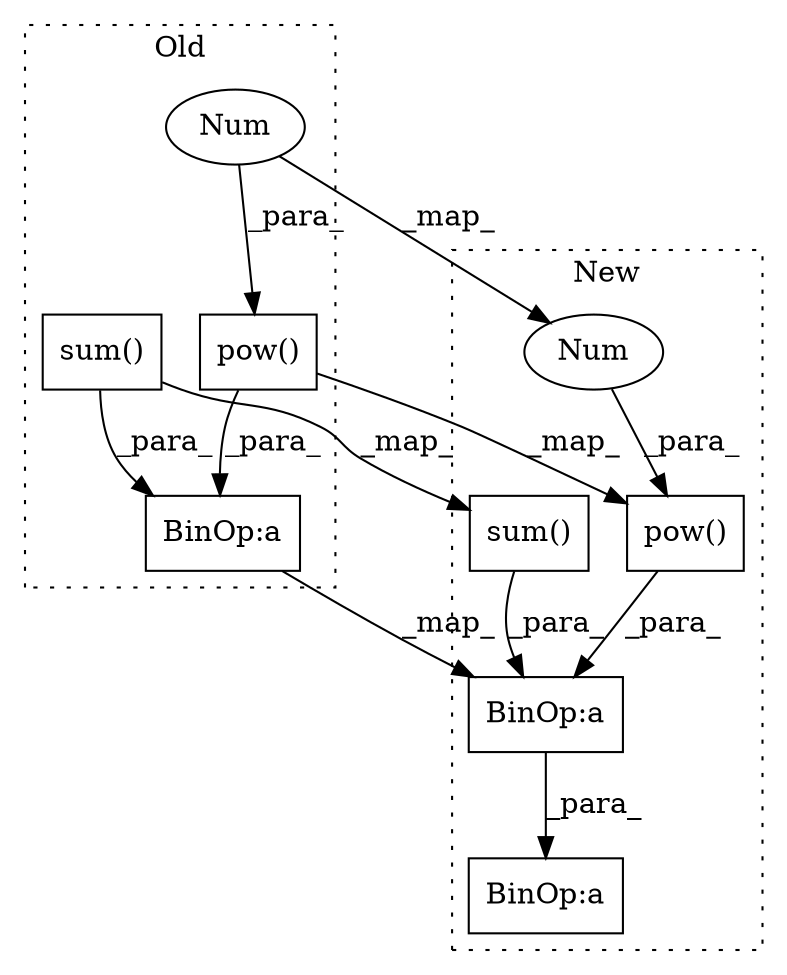 digraph G {
subgraph cluster0 {
1 [label="pow()" a="75" s="2742,2769" l="26,1" shape="box"];
4 [label="Num" a="76" s="2768" l="1" shape="ellipse"];
6 [label="BinOp:a" a="82" s="2645" l="97" shape="box"];
9 [label="sum()" a="75" s="2634,2658" l="23,15" shape="box"];
label = "Old";
style="dotted";
}
subgraph cluster1 {
2 [label="pow()" a="75" s="5689,5716" l="26,1" shape="box"];
3 [label="Num" a="76" s="5715" l="1" shape="ellipse"];
5 [label="BinOp:a" a="82" s="5617" l="111" shape="box"];
7 [label="BinOp:a" a="82" s="5662" l="17" shape="box"];
8 [label="sum()" a="75" s="5612,5640" l="10,22" shape="box"];
label = "New";
style="dotted";
}
1 -> 2 [label="_map_"];
1 -> 6 [label="_para_"];
2 -> 7 [label="_para_"];
3 -> 2 [label="_para_"];
4 -> 1 [label="_para_"];
4 -> 3 [label="_map_"];
6 -> 7 [label="_map_"];
7 -> 5 [label="_para_"];
8 -> 7 [label="_para_"];
9 -> 6 [label="_para_"];
9 -> 8 [label="_map_"];
}